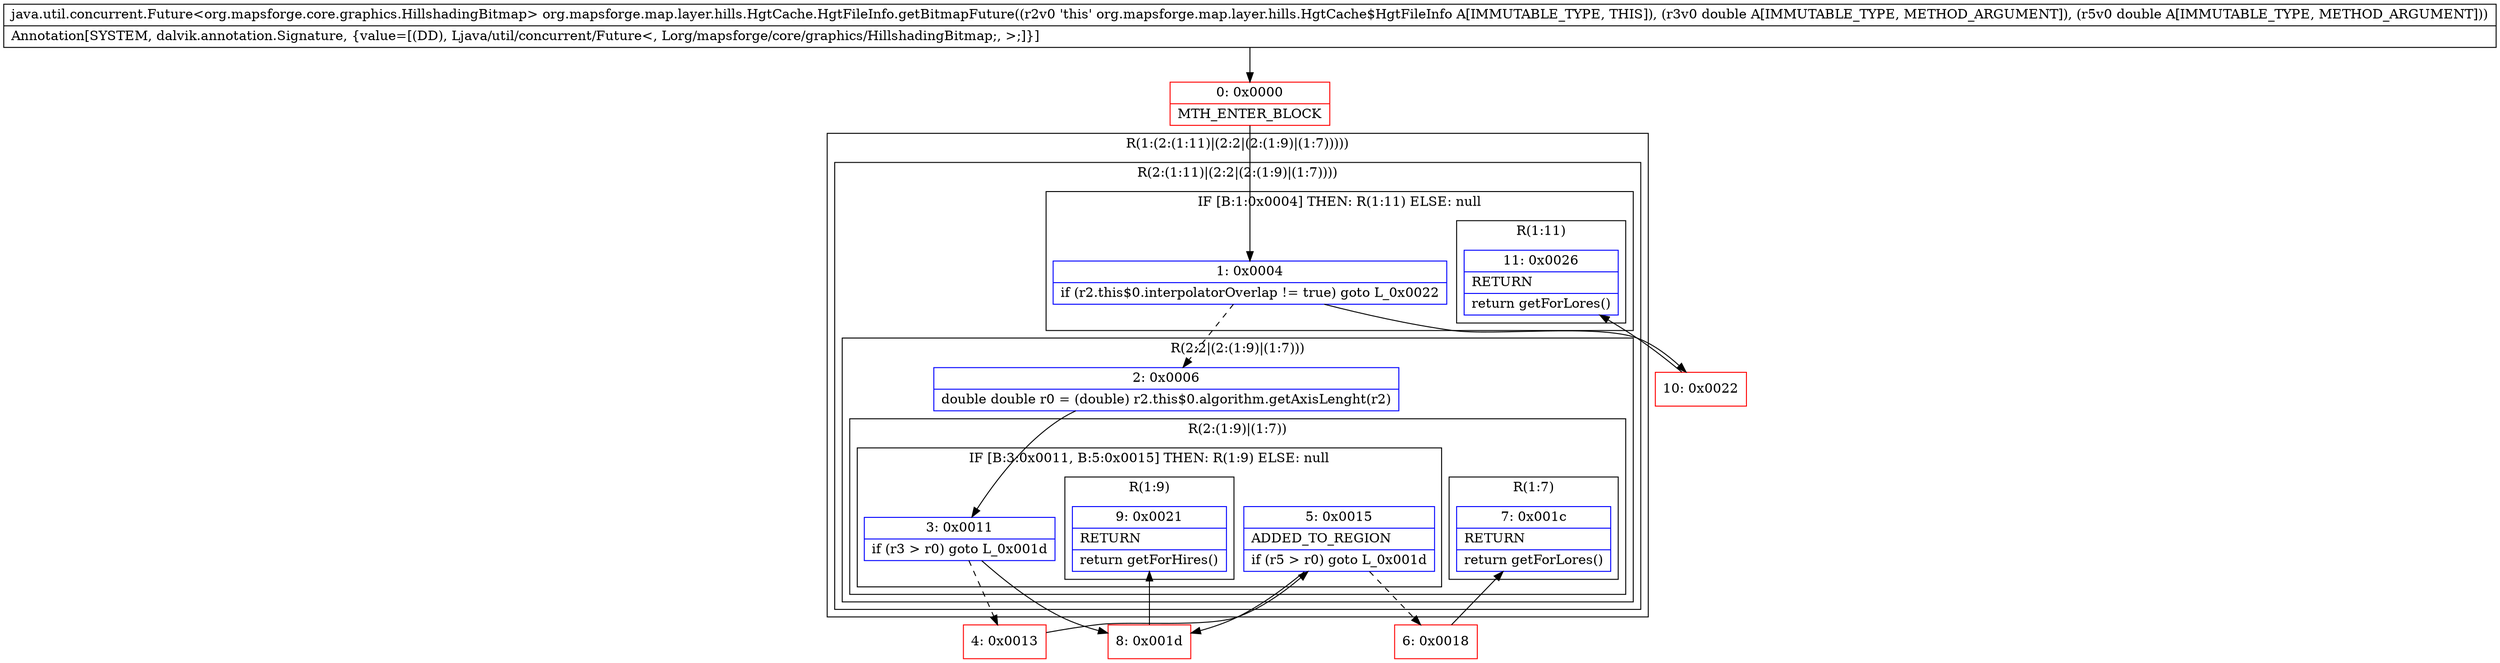 digraph "CFG fororg.mapsforge.map.layer.hills.HgtCache.HgtFileInfo.getBitmapFuture(DD)Ljava\/util\/concurrent\/Future;" {
subgraph cluster_Region_2071812675 {
label = "R(1:(2:(1:11)|(2:2|(2:(1:9)|(1:7)))))";
node [shape=record,color=blue];
subgraph cluster_Region_61493094 {
label = "R(2:(1:11)|(2:2|(2:(1:9)|(1:7))))";
node [shape=record,color=blue];
subgraph cluster_IfRegion_322590337 {
label = "IF [B:1:0x0004] THEN: R(1:11) ELSE: null";
node [shape=record,color=blue];
Node_1 [shape=record,label="{1\:\ 0x0004|if (r2.this$0.interpolatorOverlap != true) goto L_0x0022\l}"];
subgraph cluster_Region_359435749 {
label = "R(1:11)";
node [shape=record,color=blue];
Node_11 [shape=record,label="{11\:\ 0x0026|RETURN\l|return getForLores()\l}"];
}
}
subgraph cluster_Region_1198334768 {
label = "R(2:2|(2:(1:9)|(1:7)))";
node [shape=record,color=blue];
Node_2 [shape=record,label="{2\:\ 0x0006|double double r0 = (double) r2.this$0.algorithm.getAxisLenght(r2)\l}"];
subgraph cluster_Region_72507977 {
label = "R(2:(1:9)|(1:7))";
node [shape=record,color=blue];
subgraph cluster_IfRegion_1958170750 {
label = "IF [B:3:0x0011, B:5:0x0015] THEN: R(1:9) ELSE: null";
node [shape=record,color=blue];
Node_3 [shape=record,label="{3\:\ 0x0011|if (r3 \> r0) goto L_0x001d\l}"];
Node_5 [shape=record,label="{5\:\ 0x0015|ADDED_TO_REGION\l|if (r5 \> r0) goto L_0x001d\l}"];
subgraph cluster_Region_1431493850 {
label = "R(1:9)";
node [shape=record,color=blue];
Node_9 [shape=record,label="{9\:\ 0x0021|RETURN\l|return getForHires()\l}"];
}
}
subgraph cluster_Region_345835183 {
label = "R(1:7)";
node [shape=record,color=blue];
Node_7 [shape=record,label="{7\:\ 0x001c|RETURN\l|return getForLores()\l}"];
}
}
}
}
}
Node_0 [shape=record,color=red,label="{0\:\ 0x0000|MTH_ENTER_BLOCK\l}"];
Node_4 [shape=record,color=red,label="{4\:\ 0x0013}"];
Node_6 [shape=record,color=red,label="{6\:\ 0x0018}"];
Node_8 [shape=record,color=red,label="{8\:\ 0x001d}"];
Node_10 [shape=record,color=red,label="{10\:\ 0x0022}"];
MethodNode[shape=record,label="{java.util.concurrent.Future\<org.mapsforge.core.graphics.HillshadingBitmap\> org.mapsforge.map.layer.hills.HgtCache.HgtFileInfo.getBitmapFuture((r2v0 'this' org.mapsforge.map.layer.hills.HgtCache$HgtFileInfo A[IMMUTABLE_TYPE, THIS]), (r3v0 double A[IMMUTABLE_TYPE, METHOD_ARGUMENT]), (r5v0 double A[IMMUTABLE_TYPE, METHOD_ARGUMENT]))  | Annotation[SYSTEM, dalvik.annotation.Signature, \{value=[(DD), Ljava\/util\/concurrent\/Future\<, Lorg\/mapsforge\/core\/graphics\/HillshadingBitmap;, \>;]\}]\l}"];
MethodNode -> Node_0;
Node_1 -> Node_2[style=dashed];
Node_1 -> Node_10;
Node_2 -> Node_3;
Node_3 -> Node_4[style=dashed];
Node_3 -> Node_8;
Node_5 -> Node_6[style=dashed];
Node_5 -> Node_8;
Node_0 -> Node_1;
Node_4 -> Node_5;
Node_6 -> Node_7;
Node_8 -> Node_9;
Node_10 -> Node_11;
}

